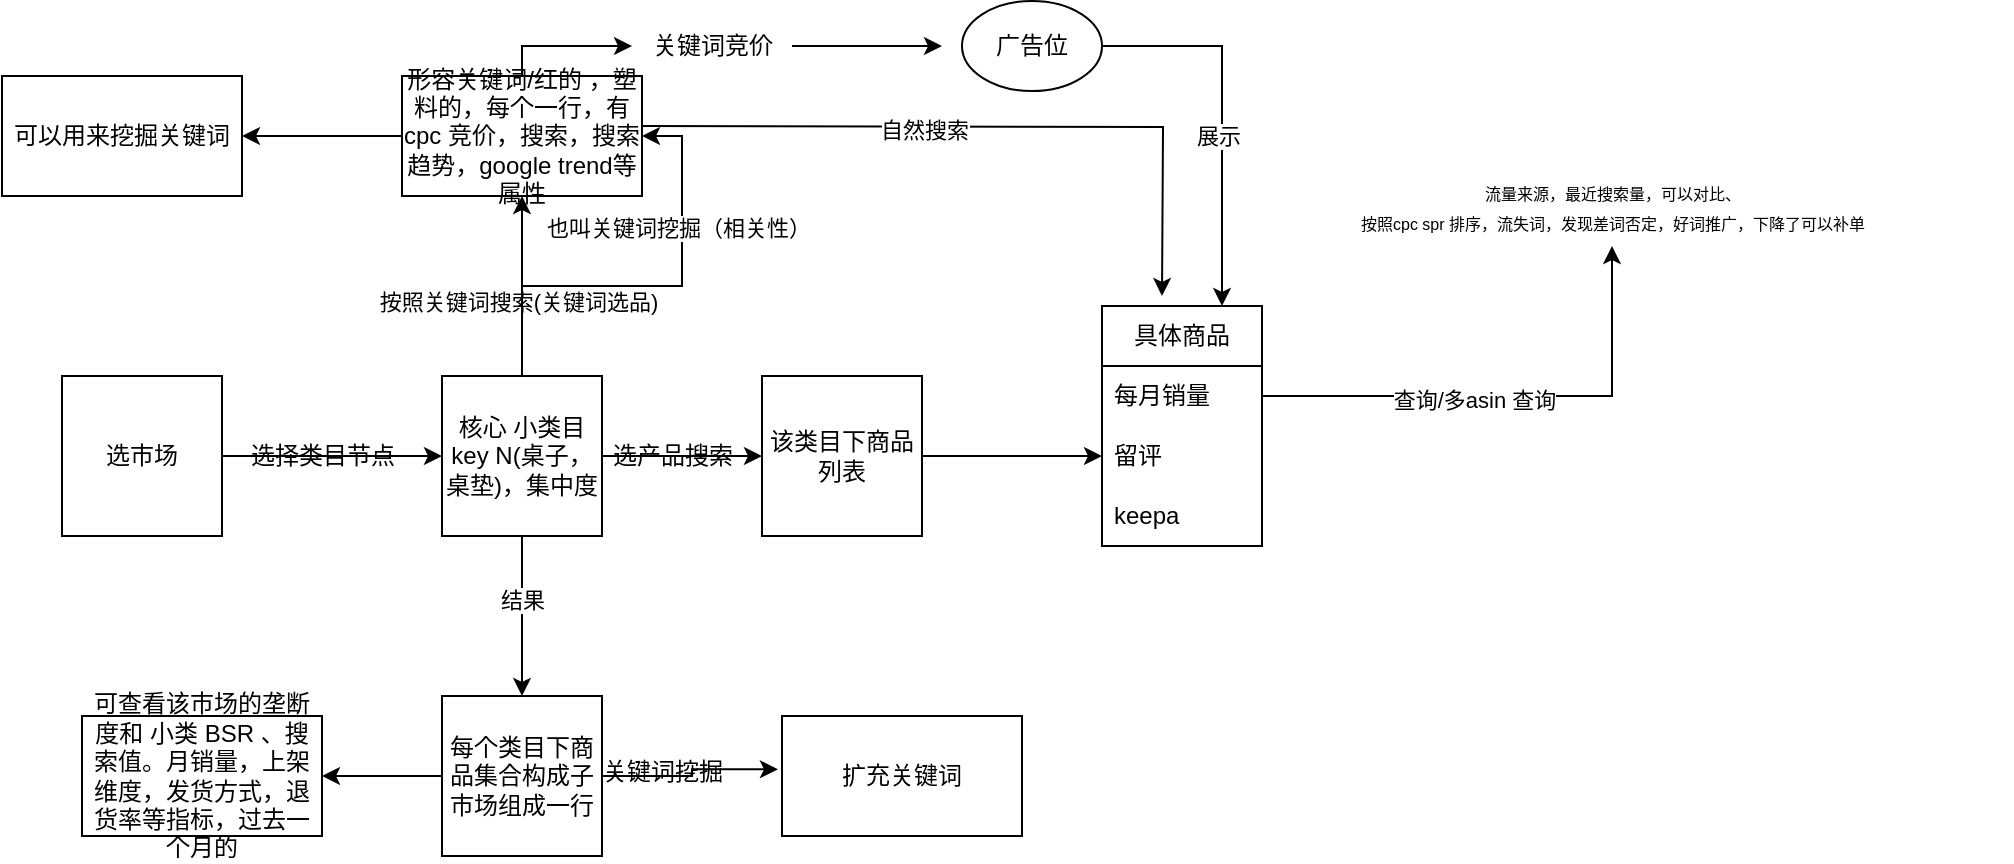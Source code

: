 <mxfile version="21.5.0" type="github">
  <diagram name="第 1 页" id="L8ZCrId86UIUJhBQzHBy">
    <mxGraphModel dx="1425" dy="1480" grid="1" gridSize="10" guides="1" tooltips="1" connect="1" arrows="1" fold="1" page="1" pageScale="1" pageWidth="827" pageHeight="1169" math="0" shadow="0">
      <root>
        <mxCell id="0" />
        <mxCell id="1" parent="0" />
        <mxCell id="fAKyNClEuvAhxEzox4LH-3" value="" style="edgeStyle=orthogonalEdgeStyle;rounded=0;orthogonalLoop=1;jettySize=auto;html=1;" edge="1" parent="1" source="fAKyNClEuvAhxEzox4LH-1" target="fAKyNClEuvAhxEzox4LH-2">
          <mxGeometry relative="1" as="geometry" />
        </mxCell>
        <mxCell id="fAKyNClEuvAhxEzox4LH-10" value="" style="edgeStyle=orthogonalEdgeStyle;rounded=0;orthogonalLoop=1;jettySize=auto;html=1;" edge="1" parent="1" source="fAKyNClEuvAhxEzox4LH-1" target="fAKyNClEuvAhxEzox4LH-9">
          <mxGeometry relative="1" as="geometry" />
        </mxCell>
        <mxCell id="fAKyNClEuvAhxEzox4LH-39" value="结果" style="edgeLabel;html=1;align=center;verticalAlign=middle;resizable=0;points=[];" vertex="1" connectable="0" parent="fAKyNClEuvAhxEzox4LH-10">
          <mxGeometry x="-0.199" relative="1" as="geometry">
            <mxPoint as="offset" />
          </mxGeometry>
        </mxCell>
        <mxCell id="fAKyNClEuvAhxEzox4LH-20" value="" style="edgeStyle=orthogonalEdgeStyle;rounded=0;orthogonalLoop=1;jettySize=auto;html=1;" edge="1" parent="1" source="fAKyNClEuvAhxEzox4LH-1" target="fAKyNClEuvAhxEzox4LH-19">
          <mxGeometry relative="1" as="geometry" />
        </mxCell>
        <mxCell id="fAKyNClEuvAhxEzox4LH-21" value="按照关键词搜索(关键词选品)" style="edgeLabel;html=1;align=center;verticalAlign=middle;resizable=0;points=[];" vertex="1" connectable="0" parent="fAKyNClEuvAhxEzox4LH-20">
          <mxGeometry x="-0.167" y="2" relative="1" as="geometry">
            <mxPoint as="offset" />
          </mxGeometry>
        </mxCell>
        <mxCell id="fAKyNClEuvAhxEzox4LH-22" style="edgeStyle=orthogonalEdgeStyle;rounded=0;orthogonalLoop=1;jettySize=auto;html=1;entryX=1;entryY=0.5;entryDx=0;entryDy=0;" edge="1" parent="1" source="fAKyNClEuvAhxEzox4LH-1" target="fAKyNClEuvAhxEzox4LH-19">
          <mxGeometry relative="1" as="geometry" />
        </mxCell>
        <mxCell id="fAKyNClEuvAhxEzox4LH-23" value="也叫关键词挖掘（相关性）" style="edgeLabel;html=1;align=center;verticalAlign=middle;resizable=0;points=[];" vertex="1" connectable="0" parent="fAKyNClEuvAhxEzox4LH-22">
          <mxGeometry x="0.401" y="2" relative="1" as="geometry">
            <mxPoint as="offset" />
          </mxGeometry>
        </mxCell>
        <mxCell id="fAKyNClEuvAhxEzox4LH-1" value="核心 小类目key N(桌子，桌垫)，集中度" style="whiteSpace=wrap;html=1;aspect=fixed;" vertex="1" parent="1">
          <mxGeometry x="200" y="175" width="80" height="80" as="geometry" />
        </mxCell>
        <mxCell id="fAKyNClEuvAhxEzox4LH-18" style="edgeStyle=orthogonalEdgeStyle;rounded=0;orthogonalLoop=1;jettySize=auto;html=1;" edge="1" parent="1" source="fAKyNClEuvAhxEzox4LH-2" target="fAKyNClEuvAhxEzox4LH-16">
          <mxGeometry relative="1" as="geometry" />
        </mxCell>
        <mxCell id="fAKyNClEuvAhxEzox4LH-2" value="该类目下商品列表" style="whiteSpace=wrap;html=1;aspect=fixed;" vertex="1" parent="1">
          <mxGeometry x="360" y="175" width="80" height="80" as="geometry" />
        </mxCell>
        <mxCell id="fAKyNClEuvAhxEzox4LH-6" style="edgeStyle=orthogonalEdgeStyle;rounded=0;orthogonalLoop=1;jettySize=auto;html=1;entryX=0;entryY=0.5;entryDx=0;entryDy=0;" edge="1" parent="1" source="fAKyNClEuvAhxEzox4LH-4" target="fAKyNClEuvAhxEzox4LH-1">
          <mxGeometry relative="1" as="geometry" />
        </mxCell>
        <mxCell id="fAKyNClEuvAhxEzox4LH-4" value="选市场" style="whiteSpace=wrap;html=1;aspect=fixed;" vertex="1" parent="1">
          <mxGeometry x="10" y="175" width="80" height="80" as="geometry" />
        </mxCell>
        <mxCell id="fAKyNClEuvAhxEzox4LH-7" value="选择类目节点" style="text;html=1;align=center;verticalAlign=middle;resizable=0;points=[];autosize=1;strokeColor=none;fillColor=none;" vertex="1" parent="1">
          <mxGeometry x="90" y="200" width="100" height="30" as="geometry" />
        </mxCell>
        <mxCell id="fAKyNClEuvAhxEzox4LH-8" value="选产品搜索" style="text;html=1;align=center;verticalAlign=middle;resizable=0;points=[];autosize=1;strokeColor=none;fillColor=none;" vertex="1" parent="1">
          <mxGeometry x="275" y="200" width="80" height="30" as="geometry" />
        </mxCell>
        <mxCell id="fAKyNClEuvAhxEzox4LH-12" value="" style="edgeStyle=orthogonalEdgeStyle;rounded=0;orthogonalLoop=1;jettySize=auto;html=1;" edge="1" parent="1" source="fAKyNClEuvAhxEzox4LH-9" target="fAKyNClEuvAhxEzox4LH-11">
          <mxGeometry relative="1" as="geometry" />
        </mxCell>
        <mxCell id="fAKyNClEuvAhxEzox4LH-40" style="edgeStyle=orthogonalEdgeStyle;rounded=0;orthogonalLoop=1;jettySize=auto;html=1;entryX=-0.017;entryY=0.444;entryDx=0;entryDy=0;entryPerimeter=0;" edge="1" parent="1" source="fAKyNClEuvAhxEzox4LH-9" target="fAKyNClEuvAhxEzox4LH-41">
          <mxGeometry relative="1" as="geometry">
            <mxPoint x="320" y="375" as="targetPoint" />
          </mxGeometry>
        </mxCell>
        <mxCell id="fAKyNClEuvAhxEzox4LH-9" value="每个类目下商品集合构成子市场组成一行" style="whiteSpace=wrap;html=1;aspect=fixed;" vertex="1" parent="1">
          <mxGeometry x="200" y="335" width="80" height="80" as="geometry" />
        </mxCell>
        <mxCell id="fAKyNClEuvAhxEzox4LH-11" value="可查看该市场的垄断度和 小类 BSR 、搜索值。月销量，上架维度，发货方式，退货率等指标，过去一个月的" style="whiteSpace=wrap;html=1;" vertex="1" parent="1">
          <mxGeometry x="20" y="345" width="120" height="60" as="geometry" />
        </mxCell>
        <mxCell id="fAKyNClEuvAhxEzox4LH-14" value="具体商品" style="swimlane;fontStyle=0;childLayout=stackLayout;horizontal=1;startSize=30;horizontalStack=0;resizeParent=1;resizeParentMax=0;resizeLast=0;collapsible=1;marginBottom=0;whiteSpace=wrap;html=1;" vertex="1" parent="1">
          <mxGeometry x="530" y="140" width="80" height="120" as="geometry" />
        </mxCell>
        <mxCell id="fAKyNClEuvAhxEzox4LH-15" value="每月销量" style="text;strokeColor=none;fillColor=none;align=left;verticalAlign=middle;spacingLeft=4;spacingRight=4;overflow=hidden;points=[[0,0.5],[1,0.5]];portConstraint=eastwest;rotatable=0;whiteSpace=wrap;html=1;" vertex="1" parent="fAKyNClEuvAhxEzox4LH-14">
          <mxGeometry y="30" width="80" height="30" as="geometry" />
        </mxCell>
        <mxCell id="fAKyNClEuvAhxEzox4LH-16" value="留评" style="text;strokeColor=none;fillColor=none;align=left;verticalAlign=middle;spacingLeft=4;spacingRight=4;overflow=hidden;points=[[0,0.5],[1,0.5]];portConstraint=eastwest;rotatable=0;whiteSpace=wrap;html=1;" vertex="1" parent="fAKyNClEuvAhxEzox4LH-14">
          <mxGeometry y="60" width="80" height="30" as="geometry" />
        </mxCell>
        <mxCell id="fAKyNClEuvAhxEzox4LH-17" value="keepa" style="text;strokeColor=none;fillColor=none;align=left;verticalAlign=middle;spacingLeft=4;spacingRight=4;overflow=hidden;points=[[0,0.5],[1,0.5]];portConstraint=eastwest;rotatable=0;whiteSpace=wrap;html=1;" vertex="1" parent="fAKyNClEuvAhxEzox4LH-14">
          <mxGeometry y="90" width="80" height="30" as="geometry" />
        </mxCell>
        <mxCell id="fAKyNClEuvAhxEzox4LH-24" style="edgeStyle=orthogonalEdgeStyle;rounded=0;orthogonalLoop=1;jettySize=auto;html=1;entryX=0.375;entryY=0;entryDx=0;entryDy=0;entryPerimeter=0;" edge="1" parent="1">
          <mxGeometry relative="1" as="geometry">
            <mxPoint x="300" y="50" as="sourcePoint" />
            <mxPoint x="560" y="135" as="targetPoint" />
          </mxGeometry>
        </mxCell>
        <mxCell id="fAKyNClEuvAhxEzox4LH-25" value="自然搜索" style="edgeLabel;html=1;align=center;verticalAlign=middle;resizable=0;points=[];" vertex="1" connectable="0" parent="fAKyNClEuvAhxEzox4LH-24">
          <mxGeometry x="-0.186" y="-1" relative="1" as="geometry">
            <mxPoint as="offset" />
          </mxGeometry>
        </mxCell>
        <mxCell id="fAKyNClEuvAhxEzox4LH-26" style="edgeStyle=orthogonalEdgeStyle;rounded=0;orthogonalLoop=1;jettySize=auto;html=1;" edge="1" parent="1" source="fAKyNClEuvAhxEzox4LH-27">
          <mxGeometry relative="1" as="geometry">
            <mxPoint x="450" y="10" as="targetPoint" />
            <Array as="points">
              <mxPoint x="430" y="10" />
            </Array>
          </mxGeometry>
        </mxCell>
        <mxCell id="fAKyNClEuvAhxEzox4LH-38" value="" style="edgeStyle=orthogonalEdgeStyle;rounded=0;orthogonalLoop=1;jettySize=auto;html=1;" edge="1" parent="1" source="fAKyNClEuvAhxEzox4LH-19" target="fAKyNClEuvAhxEzox4LH-37">
          <mxGeometry relative="1" as="geometry" />
        </mxCell>
        <mxCell id="fAKyNClEuvAhxEzox4LH-19" value="形容关键词/红的 ，塑料的，每个一行，有cpc 竞价，搜索，搜索趋势，google trend等属性" style="whiteSpace=wrap;html=1;" vertex="1" parent="1">
          <mxGeometry x="180" y="25" width="120" height="60" as="geometry" />
        </mxCell>
        <mxCell id="fAKyNClEuvAhxEzox4LH-28" value="" style="edgeStyle=orthogonalEdgeStyle;rounded=0;orthogonalLoop=1;jettySize=auto;html=1;" edge="1" parent="1" source="fAKyNClEuvAhxEzox4LH-19" target="fAKyNClEuvAhxEzox4LH-27">
          <mxGeometry relative="1" as="geometry">
            <mxPoint x="450" y="10" as="targetPoint" />
            <mxPoint x="240" y="25" as="sourcePoint" />
            <Array as="points">
              <mxPoint x="240" y="10" />
            </Array>
          </mxGeometry>
        </mxCell>
        <mxCell id="fAKyNClEuvAhxEzox4LH-27" value="关键词竞价" style="text;html=1;align=center;verticalAlign=middle;resizable=0;points=[];autosize=1;strokeColor=none;fillColor=none;" vertex="1" parent="1">
          <mxGeometry x="295" y="-5" width="80" height="30" as="geometry" />
        </mxCell>
        <mxCell id="fAKyNClEuvAhxEzox4LH-30" style="edgeStyle=orthogonalEdgeStyle;rounded=0;orthogonalLoop=1;jettySize=auto;html=1;entryX=0.75;entryY=0;entryDx=0;entryDy=0;" edge="1" parent="1" source="fAKyNClEuvAhxEzox4LH-29" target="fAKyNClEuvAhxEzox4LH-14">
          <mxGeometry relative="1" as="geometry">
            <Array as="points">
              <mxPoint x="590" y="10" />
            </Array>
          </mxGeometry>
        </mxCell>
        <mxCell id="fAKyNClEuvAhxEzox4LH-31" value="展示" style="edgeLabel;html=1;align=center;verticalAlign=middle;resizable=0;points=[];" vertex="1" connectable="0" parent="fAKyNClEuvAhxEzox4LH-30">
          <mxGeometry x="0.1" y="-2" relative="1" as="geometry">
            <mxPoint as="offset" />
          </mxGeometry>
        </mxCell>
        <mxCell id="fAKyNClEuvAhxEzox4LH-29" value="广告位" style="ellipse;whiteSpace=wrap;html=1;" vertex="1" parent="1">
          <mxGeometry x="460" y="-12.5" width="70" height="45" as="geometry" />
        </mxCell>
        <mxCell id="fAKyNClEuvAhxEzox4LH-33" value="&lt;font style=&quot;font-size: 8px;&quot;&gt;流量来源，最近搜索量，可以对比、&lt;br&gt;按照cpc spr 排序，流失词，发现差词否定，好词推广，下降了可以补单&lt;/font&gt;" style="text;html=1;align=center;verticalAlign=middle;resizable=0;points=[];autosize=1;strokeColor=none;fillColor=none;" vertex="1" parent="1">
          <mxGeometry x="585" y="70" width="400" height="40" as="geometry" />
        </mxCell>
        <mxCell id="fAKyNClEuvAhxEzox4LH-34" style="edgeStyle=orthogonalEdgeStyle;rounded=0;orthogonalLoop=1;jettySize=auto;html=1;" edge="1" parent="1" source="fAKyNClEuvAhxEzox4LH-15" target="fAKyNClEuvAhxEzox4LH-33">
          <mxGeometry relative="1" as="geometry" />
        </mxCell>
        <mxCell id="fAKyNClEuvAhxEzox4LH-35" value="查询/多asin 查询" style="edgeLabel;html=1;align=center;verticalAlign=middle;resizable=0;points=[];" vertex="1" connectable="0" parent="fAKyNClEuvAhxEzox4LH-34">
          <mxGeometry x="-0.156" y="-2" relative="1" as="geometry">
            <mxPoint as="offset" />
          </mxGeometry>
        </mxCell>
        <mxCell id="fAKyNClEuvAhxEzox4LH-37" value="可以用来挖掘关键词" style="whiteSpace=wrap;html=1;" vertex="1" parent="1">
          <mxGeometry x="-20" y="25" width="120" height="60" as="geometry" />
        </mxCell>
        <mxCell id="fAKyNClEuvAhxEzox4LH-41" value="扩充关键词" style="rounded=0;whiteSpace=wrap;html=1;" vertex="1" parent="1">
          <mxGeometry x="370" y="345" width="120" height="60" as="geometry" />
        </mxCell>
        <mxCell id="fAKyNClEuvAhxEzox4LH-42" value="关键词挖掘" style="text;html=1;align=center;verticalAlign=middle;resizable=0;points=[];autosize=1;strokeColor=none;fillColor=none;" vertex="1" parent="1">
          <mxGeometry x="270" y="358" width="80" height="30" as="geometry" />
        </mxCell>
      </root>
    </mxGraphModel>
  </diagram>
</mxfile>
